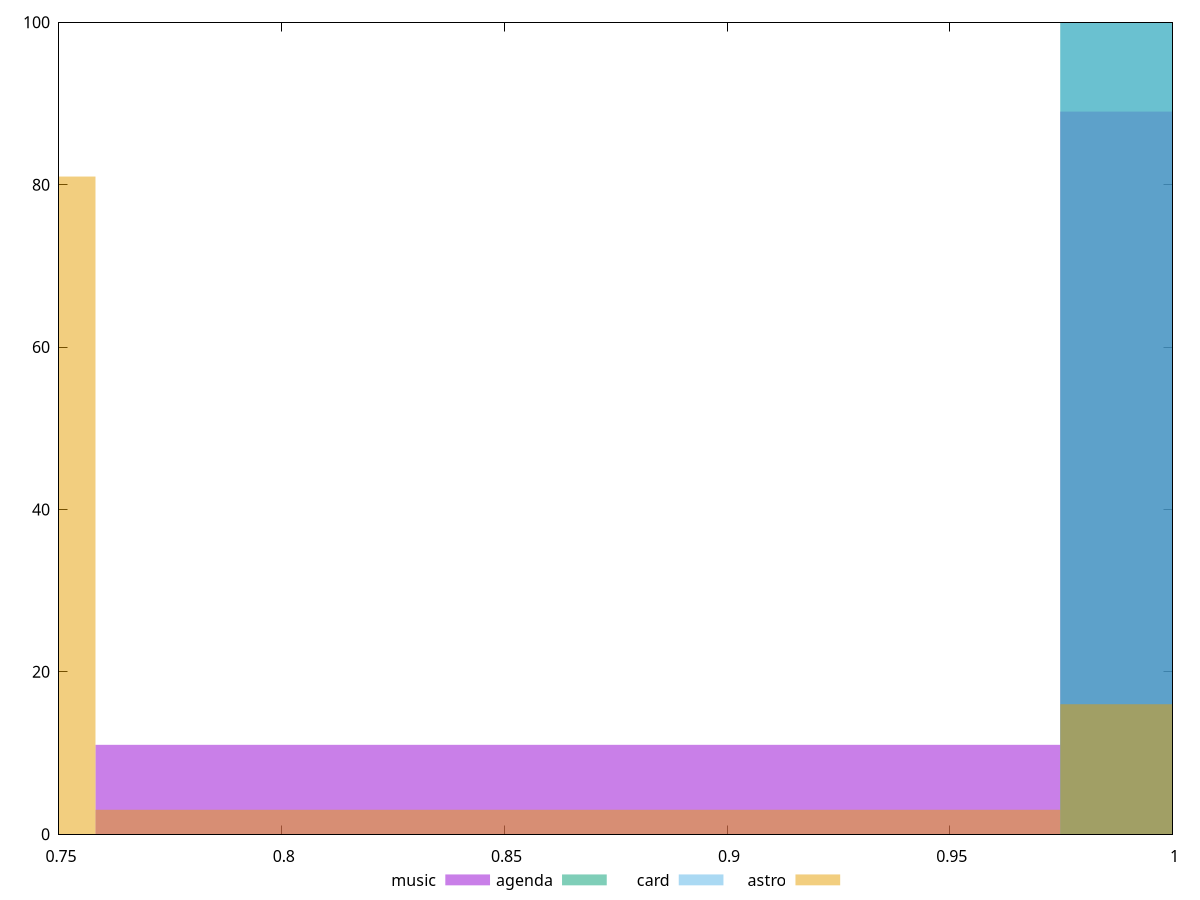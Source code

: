 reset

$music <<EOF
1.0831281786742888 89
0.8665025429394311 11
EOF

$agenda <<EOF
1.0831281786742888 100
EOF

$card <<EOF
1.0831281786742888 100
EOF

$astro <<EOF
0.6498769072045734 81
1.0831281786742888 16
0.8665025429394311 3
EOF

set key outside below
set boxwidth 0.21662563573485777
set xrange [0.75:1]
set yrange [0:100]
set trange [0:100]
set style fill transparent solid 0.5 noborder
set terminal svg size 640, 520 enhanced background rgb 'white'
set output "reports/report_00032_2021-02-25T10-28-15.087Z/uses-rel-preconnect/comparison/histogram/all_score.svg"

plot $music title "music" with boxes, \
     $agenda title "agenda" with boxes, \
     $card title "card" with boxes, \
     $astro title "astro" with boxes

reset
